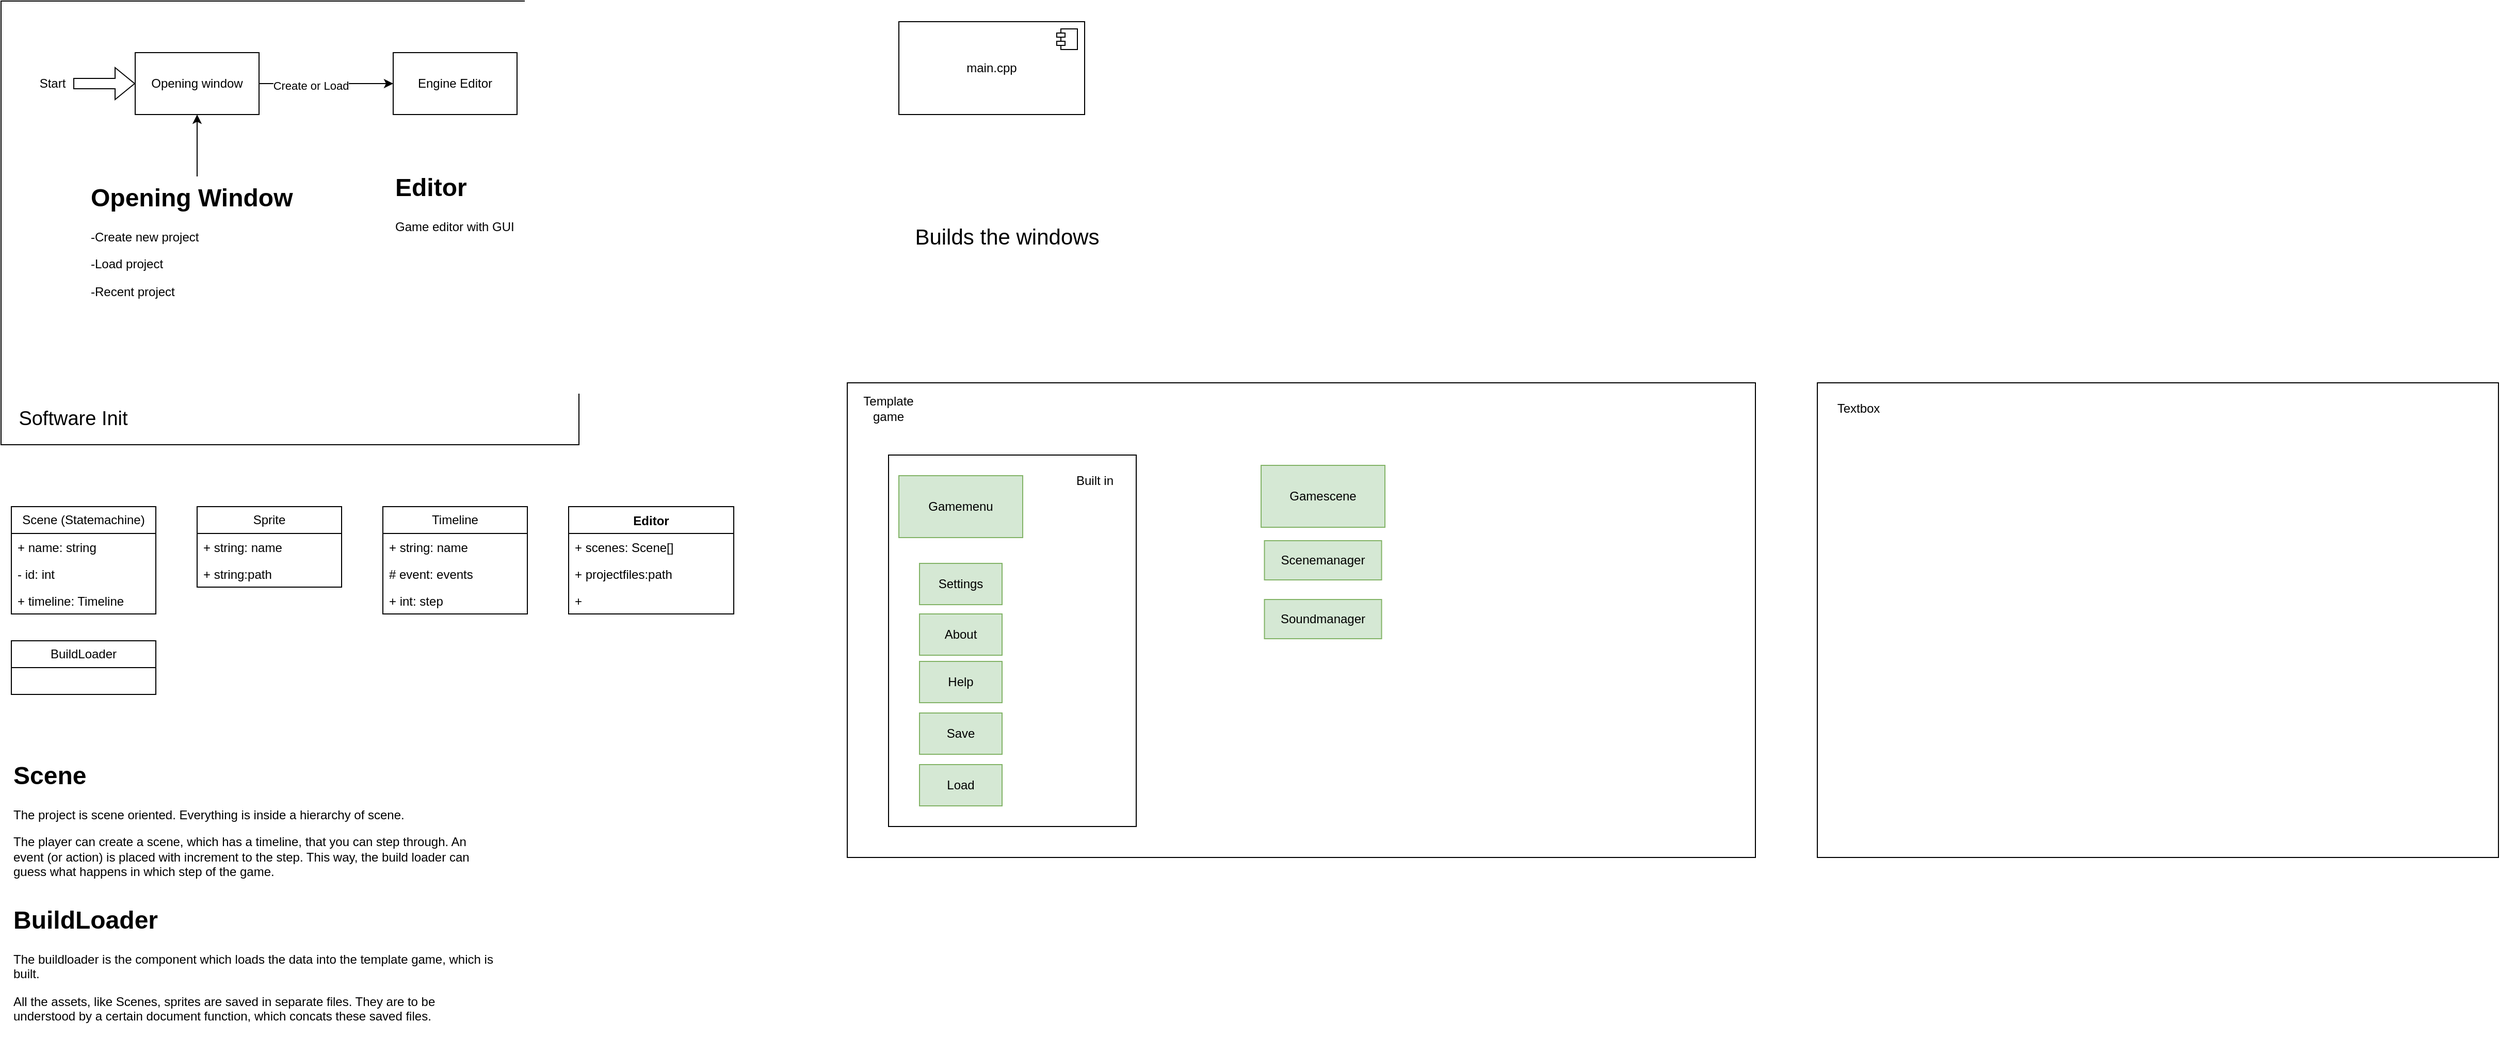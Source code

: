 <mxfile version="24.7.16">
  <diagram name="1 oldal" id="JEMqjfEOg4delQZX6pk8">
    <mxGraphModel dx="1432" dy="772" grid="1" gridSize="10" guides="1" tooltips="1" connect="1" arrows="1" fold="1" page="1" pageScale="1" pageWidth="827" pageHeight="1169" math="0" shadow="0">
      <root>
        <mxCell id="0" />
        <mxCell id="1" parent="0" />
        <mxCell id="lWbrmLxduLfLOHrEPpW--9" style="edgeStyle=orthogonalEdgeStyle;rounded=0;orthogonalLoop=1;jettySize=auto;html=1;" parent="1" source="lWbrmLxduLfLOHrEPpW--1" target="lWbrmLxduLfLOHrEPpW--7" edge="1">
          <mxGeometry relative="1" as="geometry" />
        </mxCell>
        <mxCell id="lWbrmLxduLfLOHrEPpW--10" value="Create or Load" style="edgeLabel;html=1;align=center;verticalAlign=middle;resizable=0;points=[];" parent="lWbrmLxduLfLOHrEPpW--9" vertex="1" connectable="0">
          <mxGeometry x="-0.231" y="-2" relative="1" as="geometry">
            <mxPoint as="offset" />
          </mxGeometry>
        </mxCell>
        <mxCell id="lWbrmLxduLfLOHrEPpW--1" value="Opening window" style="rounded=0;whiteSpace=wrap;html=1;" parent="1" vertex="1">
          <mxGeometry x="150" y="70" width="120" height="60" as="geometry" />
        </mxCell>
        <mxCell id="lWbrmLxduLfLOHrEPpW--3" value="" style="shape=flexArrow;endArrow=classic;html=1;rounded=0;" parent="1" edge="1">
          <mxGeometry width="50" height="50" relative="1" as="geometry">
            <mxPoint x="90" y="100" as="sourcePoint" />
            <mxPoint x="150" y="100" as="targetPoint" />
          </mxGeometry>
        </mxCell>
        <mxCell id="lWbrmLxduLfLOHrEPpW--6" style="edgeStyle=orthogonalEdgeStyle;rounded=0;orthogonalLoop=1;jettySize=auto;html=1;" parent="1" source="lWbrmLxduLfLOHrEPpW--5" target="lWbrmLxduLfLOHrEPpW--1" edge="1">
          <mxGeometry relative="1" as="geometry" />
        </mxCell>
        <mxCell id="lWbrmLxduLfLOHrEPpW--5" value="&lt;h1 style=&quot;margin-top: 0px;&quot;&gt;Opening Window&lt;br&gt;&lt;/h1&gt;&lt;p&gt;-Create new project&lt;/p&gt;&lt;p&gt;-Load project&lt;/p&gt;&lt;p&gt;-Recent project&lt;/p&gt;&lt;p&gt;-About&lt;br&gt;&lt;/p&gt;&lt;p&gt;-Exit&lt;br&gt;&lt;/p&gt;" style="text;html=1;whiteSpace=wrap;overflow=hidden;rounded=0;" parent="1" vertex="1">
          <mxGeometry x="105" y="190" width="210" height="120" as="geometry" />
        </mxCell>
        <mxCell id="lWbrmLxduLfLOHrEPpW--7" value="Engine Editor" style="rounded=0;whiteSpace=wrap;html=1;" parent="1" vertex="1">
          <mxGeometry x="400" y="70" width="120" height="60" as="geometry" />
        </mxCell>
        <mxCell id="lWbrmLxduLfLOHrEPpW--11" value="&lt;h1 style=&quot;margin-top: 0px;&quot;&gt;Editor&lt;/h1&gt;&lt;p&gt;Game editor with GUI&lt;br&gt;&lt;/p&gt;" style="text;html=1;whiteSpace=wrap;overflow=hidden;rounded=0;" parent="1" vertex="1">
          <mxGeometry x="400" y="180" width="180" height="120" as="geometry" />
        </mxCell>
        <mxCell id="lWbrmLxduLfLOHrEPpW--12" value="Start" style="text;html=1;align=center;verticalAlign=middle;whiteSpace=wrap;rounded=0;" parent="1" vertex="1">
          <mxGeometry x="40" y="85" width="60" height="30" as="geometry" />
        </mxCell>
        <mxCell id="lWbrmLxduLfLOHrEPpW--13" value="" style="rounded=0;whiteSpace=wrap;html=1;fillColor=none;" parent="1" vertex="1">
          <mxGeometry x="20" y="20" width="560" height="430" as="geometry" />
        </mxCell>
        <mxCell id="lWbrmLxduLfLOHrEPpW--15" value="&lt;font style=&quot;font-size: 19px;&quot;&gt;Software Init&lt;/font&gt;" style="text;html=1;align=center;verticalAlign=middle;whiteSpace=wrap;rounded=0;" parent="1" vertex="1">
          <mxGeometry x="30" y="410" width="120" height="30" as="geometry" />
        </mxCell>
        <mxCell id="lWbrmLxduLfLOHrEPpW--29" value="Scene (Statemachine)" style="swimlane;fontStyle=0;childLayout=stackLayout;horizontal=1;startSize=26;fillColor=none;horizontalStack=0;resizeParent=1;resizeParentMax=0;resizeLast=0;collapsible=1;marginBottom=0;whiteSpace=wrap;html=1;" parent="1" vertex="1">
          <mxGeometry x="30" y="510" width="140" height="104" as="geometry" />
        </mxCell>
        <mxCell id="lWbrmLxduLfLOHrEPpW--30" value="+ name: string" style="text;strokeColor=none;fillColor=none;align=left;verticalAlign=top;spacingLeft=4;spacingRight=4;overflow=hidden;rotatable=0;points=[[0,0.5],[1,0.5]];portConstraint=eastwest;whiteSpace=wrap;html=1;" parent="lWbrmLxduLfLOHrEPpW--29" vertex="1">
          <mxGeometry y="26" width="140" height="26" as="geometry" />
        </mxCell>
        <mxCell id="lWbrmLxduLfLOHrEPpW--31" value="- id: int" style="text;strokeColor=none;fillColor=none;align=left;verticalAlign=top;spacingLeft=4;spacingRight=4;overflow=hidden;rotatable=0;points=[[0,0.5],[1,0.5]];portConstraint=eastwest;whiteSpace=wrap;html=1;" parent="lWbrmLxduLfLOHrEPpW--29" vertex="1">
          <mxGeometry y="52" width="140" height="26" as="geometry" />
        </mxCell>
        <mxCell id="lWbrmLxduLfLOHrEPpW--32" value="+ timeline: Timeline" style="text;strokeColor=none;fillColor=none;align=left;verticalAlign=top;spacingLeft=4;spacingRight=4;overflow=hidden;rotatable=0;points=[[0,0.5],[1,0.5]];portConstraint=eastwest;whiteSpace=wrap;html=1;" parent="lWbrmLxduLfLOHrEPpW--29" vertex="1">
          <mxGeometry y="78" width="140" height="26" as="geometry" />
        </mxCell>
        <mxCell id="lWbrmLxduLfLOHrEPpW--33" value="Sprite" style="swimlane;fontStyle=0;childLayout=stackLayout;horizontal=1;startSize=26;fillColor=none;horizontalStack=0;resizeParent=1;resizeParentMax=0;resizeLast=0;collapsible=1;marginBottom=0;whiteSpace=wrap;html=1;" parent="1" vertex="1">
          <mxGeometry x="210" y="510" width="140" height="78" as="geometry" />
        </mxCell>
        <mxCell id="lWbrmLxduLfLOHrEPpW--34" value="+ string: name " style="text;strokeColor=none;fillColor=none;align=left;verticalAlign=top;spacingLeft=4;spacingRight=4;overflow=hidden;rotatable=0;points=[[0,0.5],[1,0.5]];portConstraint=eastwest;whiteSpace=wrap;html=1;" parent="lWbrmLxduLfLOHrEPpW--33" vertex="1">
          <mxGeometry y="26" width="140" height="26" as="geometry" />
        </mxCell>
        <mxCell id="lWbrmLxduLfLOHrEPpW--35" value="+ string:path" style="text;strokeColor=none;fillColor=none;align=left;verticalAlign=top;spacingLeft=4;spacingRight=4;overflow=hidden;rotatable=0;points=[[0,0.5],[1,0.5]];portConstraint=eastwest;whiteSpace=wrap;html=1;" parent="lWbrmLxduLfLOHrEPpW--33" vertex="1">
          <mxGeometry y="52" width="140" height="26" as="geometry" />
        </mxCell>
        <mxCell id="lWbrmLxduLfLOHrEPpW--37" value="Timeline" style="swimlane;fontStyle=0;childLayout=stackLayout;horizontal=1;startSize=26;fillColor=none;horizontalStack=0;resizeParent=1;resizeParentMax=0;resizeLast=0;collapsible=1;marginBottom=0;whiteSpace=wrap;html=1;" parent="1" vertex="1">
          <mxGeometry x="390" y="510" width="140" height="104" as="geometry" />
        </mxCell>
        <mxCell id="lWbrmLxduLfLOHrEPpW--38" value="+ string: name" style="text;strokeColor=none;fillColor=none;align=left;verticalAlign=top;spacingLeft=4;spacingRight=4;overflow=hidden;rotatable=0;points=[[0,0.5],[1,0.5]];portConstraint=eastwest;whiteSpace=wrap;html=1;" parent="lWbrmLxduLfLOHrEPpW--37" vertex="1">
          <mxGeometry y="26" width="140" height="26" as="geometry" />
        </mxCell>
        <mxCell id="0etWV3QoKMRyA9orQuJr-6" value="# event: events" style="text;strokeColor=none;fillColor=none;align=left;verticalAlign=top;spacingLeft=4;spacingRight=4;overflow=hidden;rotatable=0;points=[[0,0.5],[1,0.5]];portConstraint=eastwest;whiteSpace=wrap;html=1;" vertex="1" parent="lWbrmLxduLfLOHrEPpW--37">
          <mxGeometry y="52" width="140" height="26" as="geometry" />
        </mxCell>
        <mxCell id="0etWV3QoKMRyA9orQuJr-3" value="+ int: step" style="text;strokeColor=none;fillColor=none;align=left;verticalAlign=top;spacingLeft=4;spacingRight=4;overflow=hidden;rotatable=0;points=[[0,0.5],[1,0.5]];portConstraint=eastwest;whiteSpace=wrap;html=1;" vertex="1" parent="lWbrmLxduLfLOHrEPpW--37">
          <mxGeometry y="78" width="140" height="26" as="geometry" />
        </mxCell>
        <mxCell id="lWbrmLxduLfLOHrEPpW--41" value="Editor" style="swimlane;fontStyle=1;align=center;verticalAlign=top;childLayout=stackLayout;horizontal=1;startSize=26;horizontalStack=0;resizeParent=1;resizeParentMax=0;resizeLast=0;collapsible=1;marginBottom=0;whiteSpace=wrap;html=1;" parent="1" vertex="1">
          <mxGeometry x="570" y="510" width="160" height="104" as="geometry" />
        </mxCell>
        <mxCell id="lWbrmLxduLfLOHrEPpW--42" value="&lt;div&gt;+ scenes: Scene[]&lt;/div&gt;&lt;div&gt;&lt;br&gt;&lt;/div&gt;" style="text;strokeColor=none;fillColor=none;align=left;verticalAlign=top;spacingLeft=4;spacingRight=4;overflow=hidden;rotatable=0;points=[[0,0.5],[1,0.5]];portConstraint=eastwest;whiteSpace=wrap;html=1;" parent="lWbrmLxduLfLOHrEPpW--41" vertex="1">
          <mxGeometry y="26" width="160" height="26" as="geometry" />
        </mxCell>
        <mxCell id="lWbrmLxduLfLOHrEPpW--44" value="+ projectfiles:path" style="text;strokeColor=none;fillColor=none;align=left;verticalAlign=top;spacingLeft=4;spacingRight=4;overflow=hidden;rotatable=0;points=[[0,0.5],[1,0.5]];portConstraint=eastwest;whiteSpace=wrap;html=1;" parent="lWbrmLxduLfLOHrEPpW--41" vertex="1">
          <mxGeometry y="52" width="160" height="26" as="geometry" />
        </mxCell>
        <mxCell id="0etWV3QoKMRyA9orQuJr-10" value="+ " style="text;strokeColor=none;fillColor=none;align=left;verticalAlign=top;spacingLeft=4;spacingRight=4;overflow=hidden;rotatable=0;points=[[0,0.5],[1,0.5]];portConstraint=eastwest;whiteSpace=wrap;html=1;" vertex="1" parent="lWbrmLxduLfLOHrEPpW--41">
          <mxGeometry y="78" width="160" height="26" as="geometry" />
        </mxCell>
        <mxCell id="lWbrmLxduLfLOHrEPpW--46" value="BuildLoader" style="swimlane;fontStyle=0;childLayout=stackLayout;horizontal=1;startSize=26;fillColor=none;horizontalStack=0;resizeParent=1;resizeParentMax=0;resizeLast=0;collapsible=1;marginBottom=0;whiteSpace=wrap;html=1;" parent="1" vertex="1">
          <mxGeometry x="30" y="640" width="140" height="52" as="geometry" />
        </mxCell>
        <mxCell id="0etWV3QoKMRyA9orQuJr-8" value="&lt;h1 style=&quot;margin-top: 0px;&quot;&gt;Scene&lt;/h1&gt;&lt;p&gt;The project is scene oriented. Everything is inside a hierarchy of scene.&lt;/p&gt;&lt;p&gt;The player can create a scene, which has a timeline, that you can step through. An event (or action) is placed with increment to the step. This way, the build loader can guess what happens in which step of the game.&lt;br&gt;&lt;/p&gt;" style="text;html=1;whiteSpace=wrap;overflow=hidden;rounded=0;" vertex="1" parent="1">
          <mxGeometry x="30" y="750" width="470" height="130" as="geometry" />
        </mxCell>
        <mxCell id="0etWV3QoKMRyA9orQuJr-9" value="&lt;h1 style=&quot;margin-top: 0px;&quot;&gt;BuildLoader&lt;/h1&gt;&lt;p&gt;The buildloader is the component which loads the data into the template game, which is built.&lt;/p&gt;&lt;p&gt;All the assets, like Scenes, sprites are saved in separate files. They are to be understood by a certain document function, which concats these saved files.&lt;br&gt;&lt;/p&gt;" style="text;html=1;whiteSpace=wrap;overflow=hidden;rounded=0;" vertex="1" parent="1">
          <mxGeometry x="30" y="890" width="470" height="130" as="geometry" />
        </mxCell>
        <mxCell id="0etWV3QoKMRyA9orQuJr-11" value="main.cpp" style="html=1;dropTarget=0;whiteSpace=wrap;" vertex="1" parent="1">
          <mxGeometry x="890" y="40" width="180" height="90" as="geometry" />
        </mxCell>
        <mxCell id="0etWV3QoKMRyA9orQuJr-12" value="" style="shape=module;jettyWidth=8;jettyHeight=4;" vertex="1" parent="0etWV3QoKMRyA9orQuJr-11">
          <mxGeometry x="1" width="20" height="20" relative="1" as="geometry">
            <mxPoint x="-27" y="7" as="offset" />
          </mxGeometry>
        </mxCell>
        <mxCell id="0etWV3QoKMRyA9orQuJr-13" value="&lt;p style=&quot;line-height: 120%; font-size: 13px;&quot;&gt;&lt;font style=&quot;font-size: 21px;&quot;&gt;Builds the windows&lt;br&gt;&lt;/font&gt;&lt;/p&gt;" style="text;html=1;align=center;verticalAlign=middle;whiteSpace=wrap;rounded=0;" vertex="1" parent="1">
          <mxGeometry x="870" y="155" width="250" height="190" as="geometry" />
        </mxCell>
        <mxCell id="0etWV3QoKMRyA9orQuJr-15" value="" style="rounded=0;whiteSpace=wrap;html=1;fillColor=none;" vertex="1" parent="1">
          <mxGeometry x="840" y="390" width="880" height="460" as="geometry" />
        </mxCell>
        <mxCell id="0etWV3QoKMRyA9orQuJr-16" value="Template game" style="text;html=1;align=center;verticalAlign=middle;whiteSpace=wrap;rounded=0;" vertex="1" parent="1">
          <mxGeometry x="850" y="400" width="60" height="30" as="geometry" />
        </mxCell>
        <mxCell id="0etWV3QoKMRyA9orQuJr-18" value="Gamemenu" style="rounded=0;whiteSpace=wrap;html=1;fillColor=#d5e8d4;strokeColor=#82b366;" vertex="1" parent="1">
          <mxGeometry x="890" y="480" width="120" height="60" as="geometry" />
        </mxCell>
        <mxCell id="0etWV3QoKMRyA9orQuJr-19" value="Settings" style="rounded=0;whiteSpace=wrap;html=1;fillColor=#d5e8d4;strokeColor=#82b366;" vertex="1" parent="1">
          <mxGeometry x="910" y="565" width="80" height="40" as="geometry" />
        </mxCell>
        <mxCell id="0etWV3QoKMRyA9orQuJr-20" value="About" style="rounded=0;whiteSpace=wrap;html=1;fillColor=#d5e8d4;strokeColor=#82b366;" vertex="1" parent="1">
          <mxGeometry x="910" y="614" width="80" height="40" as="geometry" />
        </mxCell>
        <mxCell id="0etWV3QoKMRyA9orQuJr-21" value="Help" style="rounded=0;whiteSpace=wrap;html=1;fillColor=#d5e8d4;strokeColor=#82b366;" vertex="1" parent="1">
          <mxGeometry x="910" y="660" width="80" height="40" as="geometry" />
        </mxCell>
        <mxCell id="0etWV3QoKMRyA9orQuJr-22" value="Save" style="rounded=0;whiteSpace=wrap;html=1;fillColor=#d5e8d4;strokeColor=#82b366;" vertex="1" parent="1">
          <mxGeometry x="910" y="710" width="80" height="40" as="geometry" />
        </mxCell>
        <mxCell id="0etWV3QoKMRyA9orQuJr-23" value="Load" style="rounded=0;whiteSpace=wrap;html=1;fillColor=#d5e8d4;strokeColor=#82b366;" vertex="1" parent="1">
          <mxGeometry x="910" y="760" width="80" height="40" as="geometry" />
        </mxCell>
        <mxCell id="0etWV3QoKMRyA9orQuJr-24" value="" style="rounded=0;whiteSpace=wrap;html=1;fillColor=none;" vertex="1" parent="1">
          <mxGeometry x="880" y="460" width="240" height="360" as="geometry" />
        </mxCell>
        <mxCell id="0etWV3QoKMRyA9orQuJr-25" value="Built in" style="text;html=1;align=center;verticalAlign=middle;whiteSpace=wrap;rounded=0;" vertex="1" parent="1">
          <mxGeometry x="1050" y="470" width="60" height="30" as="geometry" />
        </mxCell>
        <mxCell id="0etWV3QoKMRyA9orQuJr-26" value="Gamescene" style="rounded=0;whiteSpace=wrap;html=1;fillColor=#d5e8d4;strokeColor=#82b366;" vertex="1" parent="1">
          <mxGeometry x="1241" y="470" width="120" height="60" as="geometry" />
        </mxCell>
        <mxCell id="0etWV3QoKMRyA9orQuJr-27" value="Scenemanager" style="rounded=0;whiteSpace=wrap;html=1;fillColor=#d5e8d4;strokeColor=#82b366;" vertex="1" parent="1">
          <mxGeometry x="1244.25" y="543" width="113.5" height="38" as="geometry" />
        </mxCell>
        <mxCell id="0etWV3QoKMRyA9orQuJr-29" value="Soundmanager" style="rounded=0;whiteSpace=wrap;html=1;fillColor=#d5e8d4;strokeColor=#82b366;" vertex="1" parent="1">
          <mxGeometry x="1244.25" y="600" width="113.5" height="38" as="geometry" />
        </mxCell>
        <mxCell id="0etWV3QoKMRyA9orQuJr-31" value="" style="rounded=0;whiteSpace=wrap;html=1;fillColor=none;" vertex="1" parent="1">
          <mxGeometry x="1780" y="390" width="660" height="460" as="geometry" />
        </mxCell>
        <mxCell id="0etWV3QoKMRyA9orQuJr-32" value="Textbox" style="text;html=1;align=center;verticalAlign=middle;whiteSpace=wrap;rounded=0;" vertex="1" parent="1">
          <mxGeometry x="1790" y="400" width="60" height="30" as="geometry" />
        </mxCell>
      </root>
    </mxGraphModel>
  </diagram>
</mxfile>
